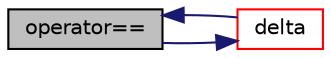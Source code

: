 digraph "operator=="
{
  bgcolor="transparent";
  edge [fontname="Helvetica",fontsize="10",labelfontname="Helvetica",labelfontsize="10"];
  node [fontname="Helvetica",fontsize="10",shape=record];
  rankdir="LR";
  Node1 [label="operator==",height=0.2,width=0.4,color="black", fillcolor="grey75", style="filled", fontcolor="black"];
  Node1 -> Node2 [color="midnightblue",fontsize="10",style="solid",fontname="Helvetica"];
  Node2 [label="delta",height=0.2,width=0.4,color="red",URL="$a00516.html#a5dcd638bddf97b637184e48028d1edbd"];
  Node2 -> Node1 [color="midnightblue",fontsize="10",style="solid",fontname="Helvetica"];
}
